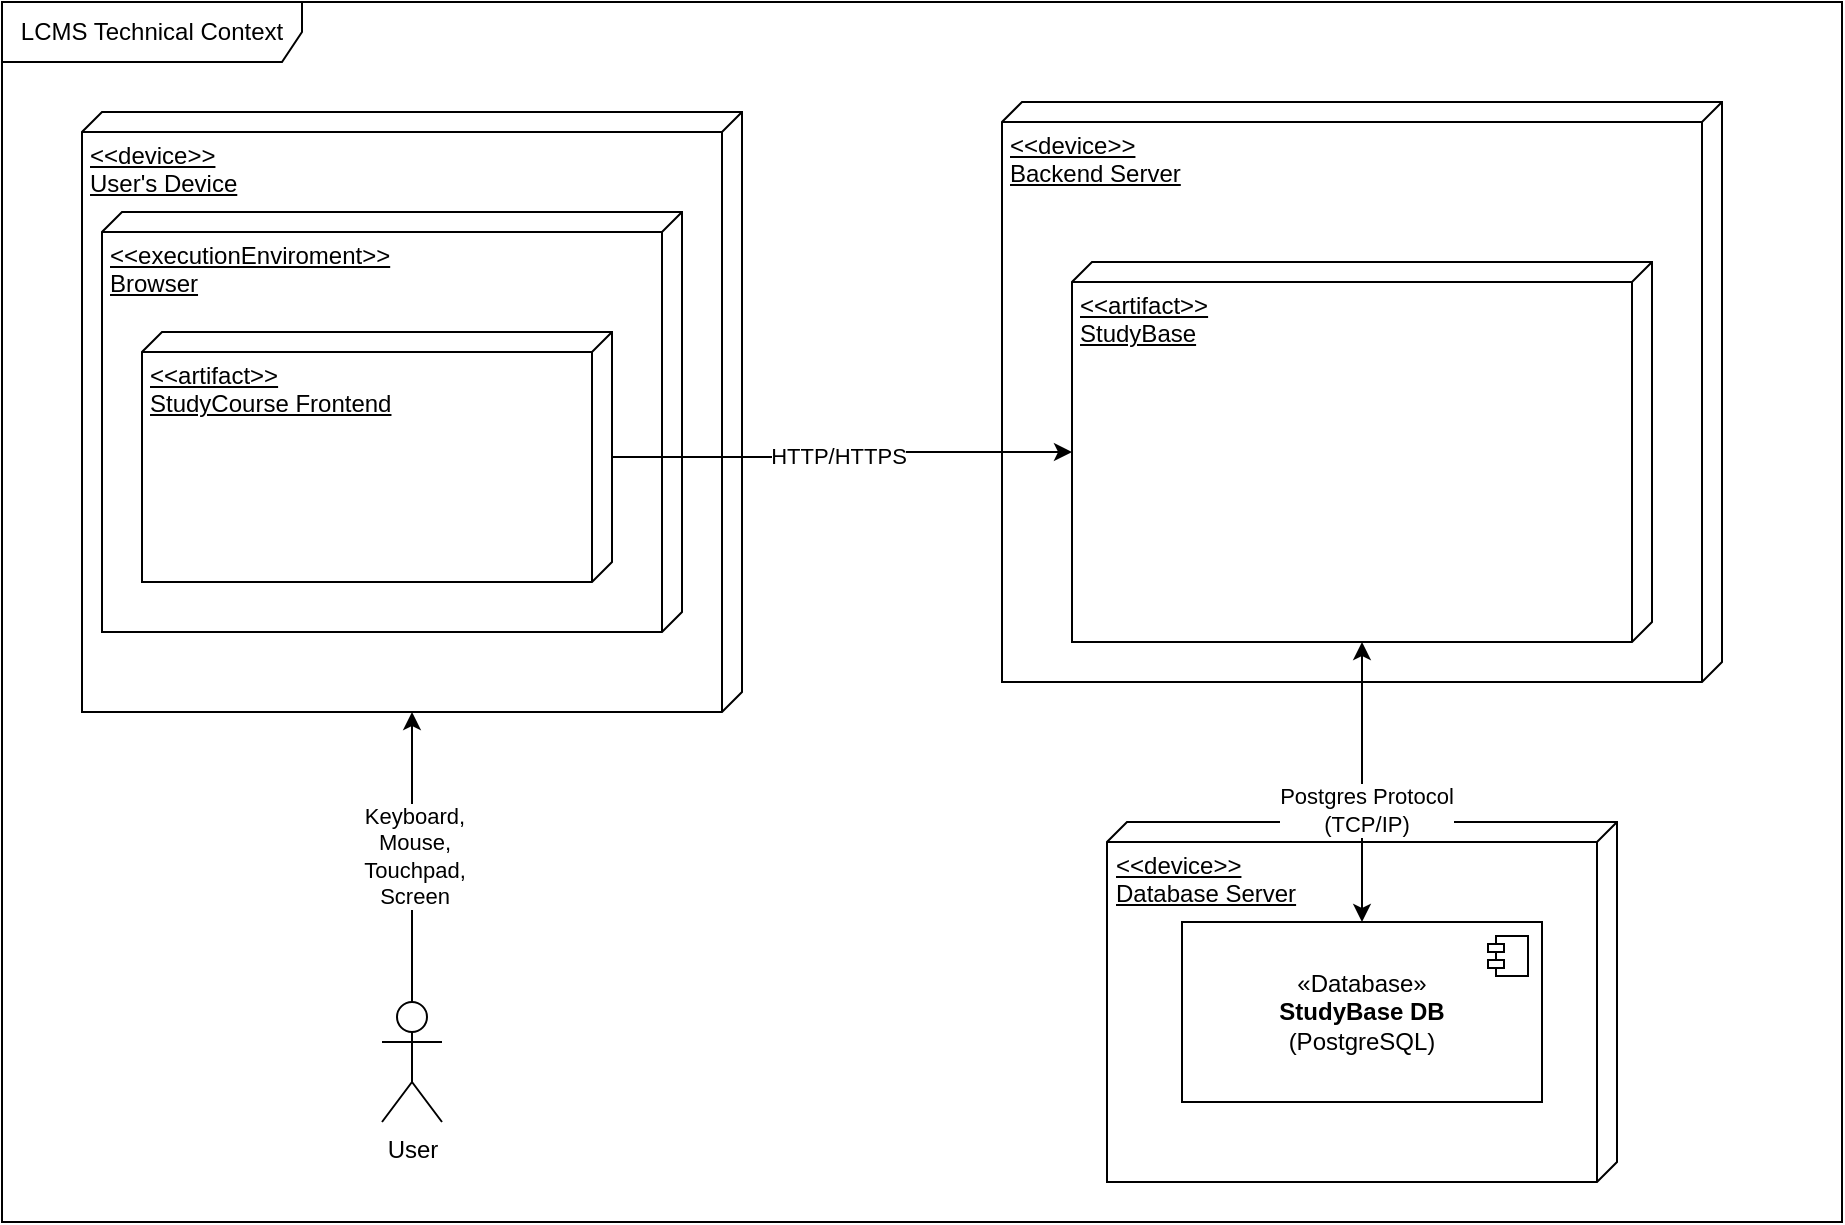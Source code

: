 <mxfile version="26.0.2">
  <diagram name="Page-1" id="3V8vz6xEhUbXwEFhNSxs">
    <mxGraphModel dx="2261" dy="760" grid="1" gridSize="10" guides="1" tooltips="1" connect="1" arrows="1" fold="1" page="1" pageScale="1" pageWidth="827" pageHeight="1169" math="0" shadow="0">
      <root>
        <mxCell id="0" />
        <mxCell id="1" parent="0" />
        <mxCell id="BuL4cJ5vDAZep0cfOdnn-6" style="edgeStyle=orthogonalEdgeStyle;rounded=1;orthogonalLoop=1;jettySize=auto;html=1;curved=0;" parent="1" source="BuL4cJ5vDAZep0cfOdnn-1" target="BuL4cJ5vDAZep0cfOdnn-3" edge="1">
          <mxGeometry relative="1" as="geometry" />
        </mxCell>
        <mxCell id="BuL4cJ5vDAZep0cfOdnn-7" value="&lt;div&gt;Keyboard,&lt;/div&gt;&lt;div&gt;Mouse,&lt;/div&gt;&lt;div&gt;Touchpad,&lt;/div&gt;&lt;div&gt;Screen&lt;br&gt;&lt;/div&gt;" style="edgeLabel;html=1;align=center;verticalAlign=middle;resizable=0;points=[];" parent="BuL4cJ5vDAZep0cfOdnn-6" vertex="1" connectable="0">
          <mxGeometry x="0.01" y="-1" relative="1" as="geometry">
            <mxPoint as="offset" />
          </mxGeometry>
        </mxCell>
        <mxCell id="BuL4cJ5vDAZep0cfOdnn-1" value="User" style="shape=umlActor;verticalLabelPosition=bottom;verticalAlign=top;html=1;" parent="1" vertex="1">
          <mxGeometry x="90" y="650" width="30" height="60" as="geometry" />
        </mxCell>
        <mxCell id="BuL4cJ5vDAZep0cfOdnn-2" value="LCMS Technical Context" style="shape=umlFrame;whiteSpace=wrap;html=1;pointerEvents=0;width=150;height=30;" parent="1" vertex="1">
          <mxGeometry x="-100" y="150" width="920" height="610" as="geometry" />
        </mxCell>
        <mxCell id="BuL4cJ5vDAZep0cfOdnn-180" value="" style="group" parent="1" vertex="1" connectable="0">
          <mxGeometry x="-60" y="205" width="430" height="370" as="geometry" />
        </mxCell>
        <mxCell id="BuL4cJ5vDAZep0cfOdnn-3" value="&lt;div&gt;&amp;lt;&amp;lt;device&amp;gt;&amp;gt;&lt;/div&gt;&lt;div&gt;User&#39;s Device&lt;/div&gt;" style="verticalAlign=top;align=left;spacingTop=8;spacingLeft=2;spacingRight=12;shape=cube;size=10;direction=south;fontStyle=4;html=1;whiteSpace=wrap;" parent="BuL4cJ5vDAZep0cfOdnn-180" vertex="1">
          <mxGeometry width="330" height="300" as="geometry" />
        </mxCell>
        <mxCell id="BuL4cJ5vDAZep0cfOdnn-5" value="&lt;div&gt;&amp;lt;&amp;lt;executionEnviroment&amp;gt;&amp;gt;&lt;/div&gt;&lt;div&gt;Browser&lt;br&gt;&lt;/div&gt;" style="verticalAlign=top;align=left;spacingTop=8;spacingLeft=2;spacingRight=12;shape=cube;size=10;direction=south;fontStyle=4;html=1;whiteSpace=wrap;" parent="BuL4cJ5vDAZep0cfOdnn-180" vertex="1">
          <mxGeometry x="10" y="50" width="290" height="210" as="geometry" />
        </mxCell>
        <mxCell id="BuL4cJ5vDAZep0cfOdnn-8" value="&lt;div&gt;&amp;lt;&amp;lt;artifact&amp;gt;&amp;gt;&lt;/div&gt;&lt;div&gt;StudyCourse Frontend&lt;br&gt;&lt;/div&gt;" style="verticalAlign=top;align=left;spacingTop=8;spacingLeft=2;spacingRight=12;shape=cube;size=10;direction=south;fontStyle=4;html=1;whiteSpace=wrap;" parent="BuL4cJ5vDAZep0cfOdnn-180" vertex="1">
          <mxGeometry x="30" y="110" width="235" height="125" as="geometry" />
        </mxCell>
        <mxCell id="BuL4cJ5vDAZep0cfOdnn-14" value="&lt;div&gt;&amp;lt;&amp;lt;device&amp;gt;&amp;gt;&lt;/div&gt;&lt;div&gt;Backend Server&lt;br&gt;&lt;/div&gt;" style="verticalAlign=top;align=left;spacingTop=8;spacingLeft=2;spacingRight=12;shape=cube;size=10;direction=south;fontStyle=4;html=1;whiteSpace=wrap;" parent="1" vertex="1">
          <mxGeometry x="400" y="200" width="360" height="290" as="geometry" />
        </mxCell>
        <mxCell id="BuL4cJ5vDAZep0cfOdnn-16" value="&lt;div&gt;&amp;lt;&amp;lt;artifact&amp;gt;&amp;gt;&lt;/div&gt;&lt;div&gt;StudyBase&lt;br&gt;&lt;/div&gt;" style="verticalAlign=top;align=left;spacingTop=8;spacingLeft=2;spacingRight=12;shape=cube;size=10;direction=south;fontStyle=4;html=1;whiteSpace=wrap;" parent="1" vertex="1">
          <mxGeometry x="435" y="280" width="290" height="190" as="geometry" />
        </mxCell>
        <mxCell id="S3LI5fGT9TNM7MEWfCCG-3" style="edgeStyle=orthogonalEdgeStyle;rounded=0;orthogonalLoop=1;jettySize=auto;html=1;" parent="1" source="BuL4cJ5vDAZep0cfOdnn-8" target="BuL4cJ5vDAZep0cfOdnn-16" edge="1">
          <mxGeometry relative="1" as="geometry" />
        </mxCell>
        <mxCell id="S3LI5fGT9TNM7MEWfCCG-4" value="HTTP/HTTPS" style="edgeLabel;html=1;align=center;verticalAlign=middle;resizable=0;points=[];" parent="S3LI5fGT9TNM7MEWfCCG-3" vertex="1" connectable="0">
          <mxGeometry x="-0.029" y="2" relative="1" as="geometry">
            <mxPoint y="1" as="offset" />
          </mxGeometry>
        </mxCell>
        <mxCell id="S3LI5fGT9TNM7MEWfCCG-5" value="" style="group" parent="1" vertex="1" connectable="0">
          <mxGeometry x="452.5" y="560" width="255" height="180" as="geometry" />
        </mxCell>
        <mxCell id="BuL4cJ5vDAZep0cfOdnn-181" value="&lt;div&gt;&amp;lt;&amp;lt;device&amp;gt;&amp;gt;&lt;/div&gt;&lt;div&gt;Database Server&lt;br&gt;&lt;/div&gt;" style="verticalAlign=top;align=left;spacingTop=8;spacingLeft=2;spacingRight=12;shape=cube;size=10;direction=south;fontStyle=4;html=1;whiteSpace=wrap;" parent="S3LI5fGT9TNM7MEWfCCG-5" vertex="1">
          <mxGeometry width="255" height="180" as="geometry" />
        </mxCell>
        <mxCell id="BuL4cJ5vDAZep0cfOdnn-183" value="«Database»&lt;br&gt;&lt;div&gt;&lt;b&gt;StudyBase DB&lt;/b&gt;&lt;/div&gt;(PostgreSQL)" style="html=1;dropTarget=0;whiteSpace=wrap;" parent="S3LI5fGT9TNM7MEWfCCG-5" vertex="1">
          <mxGeometry x="37.5" y="50" width="180" height="90" as="geometry" />
        </mxCell>
        <mxCell id="BuL4cJ5vDAZep0cfOdnn-184" value="" style="shape=module;jettyWidth=8;jettyHeight=4;" parent="BuL4cJ5vDAZep0cfOdnn-183" vertex="1">
          <mxGeometry x="1" width="20" height="20" relative="1" as="geometry">
            <mxPoint x="-27" y="7" as="offset" />
          </mxGeometry>
        </mxCell>
        <mxCell id="BuL4cJ5vDAZep0cfOdnn-185" style="edgeStyle=orthogonalEdgeStyle;rounded=0;orthogonalLoop=1;jettySize=auto;html=1;startArrow=classic;startFill=1;" parent="1" source="BuL4cJ5vDAZep0cfOdnn-183" target="BuL4cJ5vDAZep0cfOdnn-16" edge="1">
          <mxGeometry relative="1" as="geometry">
            <Array as="points">
              <mxPoint x="590" y="645" />
            </Array>
            <mxPoint x="690" y="517.5" as="targetPoint" />
          </mxGeometry>
        </mxCell>
        <mxCell id="BuL4cJ5vDAZep0cfOdnn-186" value="&lt;div&gt;Postgres Protocol&lt;/div&gt;&lt;div&gt;(TCP/IP)&lt;br&gt;&lt;/div&gt;" style="edgeLabel;html=1;align=center;verticalAlign=middle;resizable=0;points=[];" parent="BuL4cJ5vDAZep0cfOdnn-185" vertex="1" connectable="0">
          <mxGeometry x="-0.197" y="-2" relative="1" as="geometry">
            <mxPoint as="offset" />
          </mxGeometry>
        </mxCell>
      </root>
    </mxGraphModel>
  </diagram>
</mxfile>
